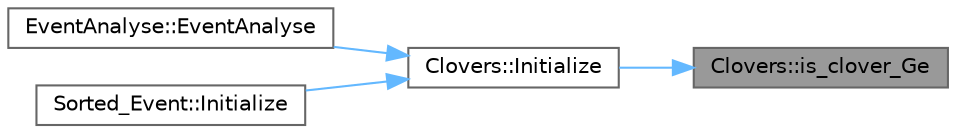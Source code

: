 digraph "Clovers::is_clover_Ge"
{
 // LATEX_PDF_SIZE
  bgcolor="transparent";
  edge [fontname=Helvetica,fontsize=10,labelfontname=Helvetica,labelfontsize=10];
  node [fontname=Helvetica,fontsize=10,shape=box,height=0.2,width=0.4];
  rankdir="RL";
  Node1 [id="Node000001",label="Clovers::is_clover_Ge",height=0.2,width=0.4,color="gray40", fillcolor="grey60", style="filled", fontcolor="black",tooltip=" "];
  Node1 -> Node2 [id="edge1_Node000001_Node000002",dir="back",color="steelblue1",style="solid",tooltip=" "];
  Node2 [id="Node000002",label="Clovers::Initialize",height=0.2,width=0.4,color="grey40", fillcolor="white", style="filled",URL="$class_clovers.html#accefdb9345b426ca37ff2d61dfee3487",tooltip=" "];
  Node2 -> Node3 [id="edge2_Node000002_Node000003",dir="back",color="steelblue1",style="solid",tooltip=" "];
  Node3 [id="Node000003",label="EventAnalyse::EventAnalyse",height=0.2,width=0.4,color="grey40", fillcolor="white", style="filled",URL="$class_event_analyse.html#ad1a958082173e421e93221ce6759c850",tooltip=" "];
  Node2 -> Node4 [id="edge3_Node000002_Node000004",dir="back",color="steelblue1",style="solid",tooltip=" "];
  Node4 [id="Node000004",label="Sorted_Event::Initialize",height=0.2,width=0.4,color="grey40", fillcolor="white", style="filled",URL="$class_sorted___event.html#a0c2d3980ba5e8ffb7398c53b846d7592",tooltip=" "];
}
